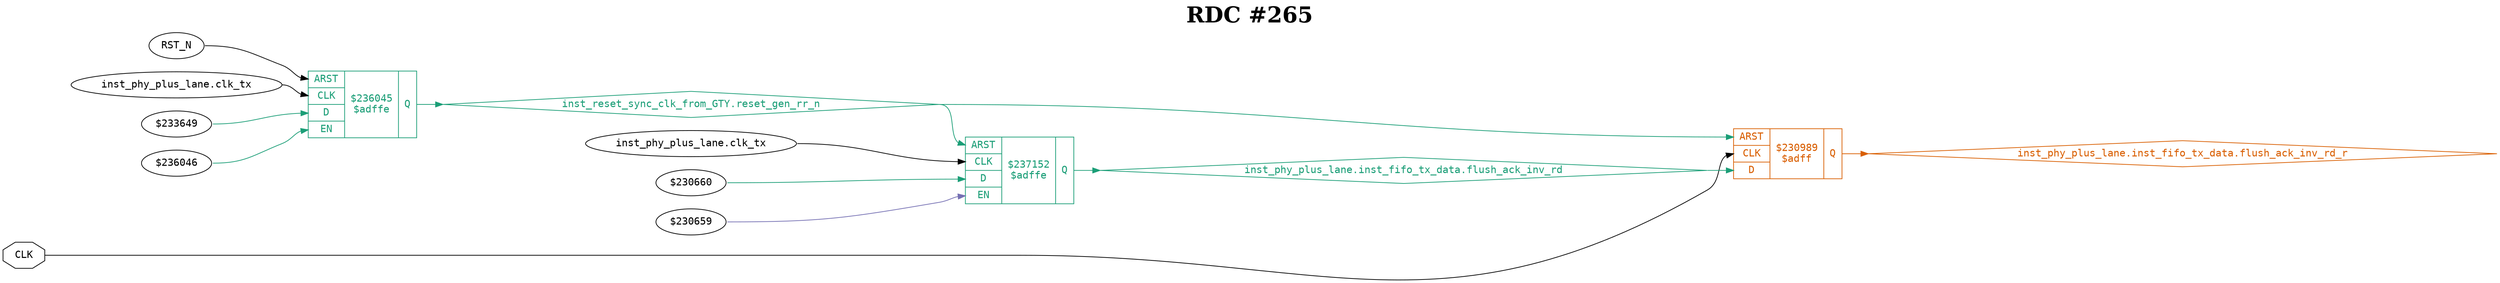 digraph "spacefibre_light_top" {
label=<<b>RDC #265</b>>;
labelloc="t"
fontsize="30"
node ["fontname"="Courier"]
edge ["fontname"="Courier"]
rankdir="LR";
remincross=true;
n1 [ shape=octagon, label="CLK", color="black", fontcolor="black", href="/src/ip_spacefibre_light_top/spacefibre_light_top.vhd#45" ];
n2 [ shape=diamond, label="inst_phy_plus_lane.inst_fifo_tx_data.flush_ack_inv_rd", colorscheme="dark28", color="1", fontcolor="1", href="/src/ip/fifo_dc/fifo_dc.vhd#117" ];
n3 [ shape=diamond, label="inst_phy_plus_lane.inst_fifo_tx_data.flush_ack_inv_rd_r", colorscheme="dark28", color="2", fontcolor="2", href="/src/ip/fifo_dc/fifo_dc.vhd#118" ];
n4 [ shape=diamond, label="inst_reset_sync_clk_from_GTY.reset_gen_rr_n", colorscheme="dark28", color="1", fontcolor="1", href="/src/ip_spacefibre_light_top/reset_gen.vhd#46" ];
{ rank="source"; n1;}
{ rank="sink";}
v0 [ label="RST_N" ];
v1 [ label="inst_phy_plus_lane.clk_tx" ];
v2 [ label="$233649" ];
v3 [ label="$236046" ];
c9 [ shape=record, label="{{<p5> ARST|<p1> CLK|<p6> D|<p7> EN}|$236045\n$adffe|{<p8> Q}}", colorscheme="dark28", color="1", fontcolor="1" , href="/src/ip_spacefibre_light_top/reset_gen.vhd#56"  ];
v4 [ label="inst_phy_plus_lane.clk_tx" ];
v5 [ label="$230660" ];
v6 [ label="$230659" ];
c10 [ shape=record, label="{{<p5> ARST|<p1> CLK|<p6> D|<p7> EN}|$237152\n$adffe|{<p8> Q}}", colorscheme="dark28", color="1", fontcolor="1" , href="/src/ip/fifo_dc/fifo_dc.vhd#321"  ];
c11 [ shape=record, label="{{<p5> ARST|<p1> CLK|<p6> D}|$230989\n$adff|{<p8> Q}}", colorscheme="dark28", color="2", fontcolor="2" , href="/src/ip/fifo_dc/fifo_dc.vhd#440"  ];
n1:e -> c11:p1:w [color="black", fontcolor="black", label=""];
c10:p8:e -> n2:w [colorscheme="dark28", color="1", fontcolor="1", label=""];
n2:e -> c11:p6:w [colorscheme="dark28", color="1", fontcolor="1", label=""];
c11:p8:e -> n3:w [colorscheme="dark28", color="2", fontcolor="2", label=""];
c9:p8:e -> n4:w [colorscheme="dark28", color="1", fontcolor="1", label=""];
n4:e -> c10:p5:w [colorscheme="dark28", color="1", fontcolor="1", label=""];
n4:e -> c11:p5:w [colorscheme="dark28", color="1", fontcolor="1", label=""];
v0:e -> c9:p5:w [color="black", fontcolor="black", label=""];
v1:e -> c9:p1:w [color="black", fontcolor="black", label=""];
v2:e -> c9:p6:w [colorscheme="dark28", color="1", fontcolor="1", label=""];
v3:e -> c9:p7:w [colorscheme="dark28", color="1", fontcolor="1", label=""];
v4:e -> c10:p1:w [color="black", fontcolor="black", label=""];
v5:e -> c10:p6:w [colorscheme="dark28", color="1", fontcolor="1", label=""];
v6:e -> c10:p7:w [colorscheme="dark28", color="3", fontcolor="3", label=""];
}
